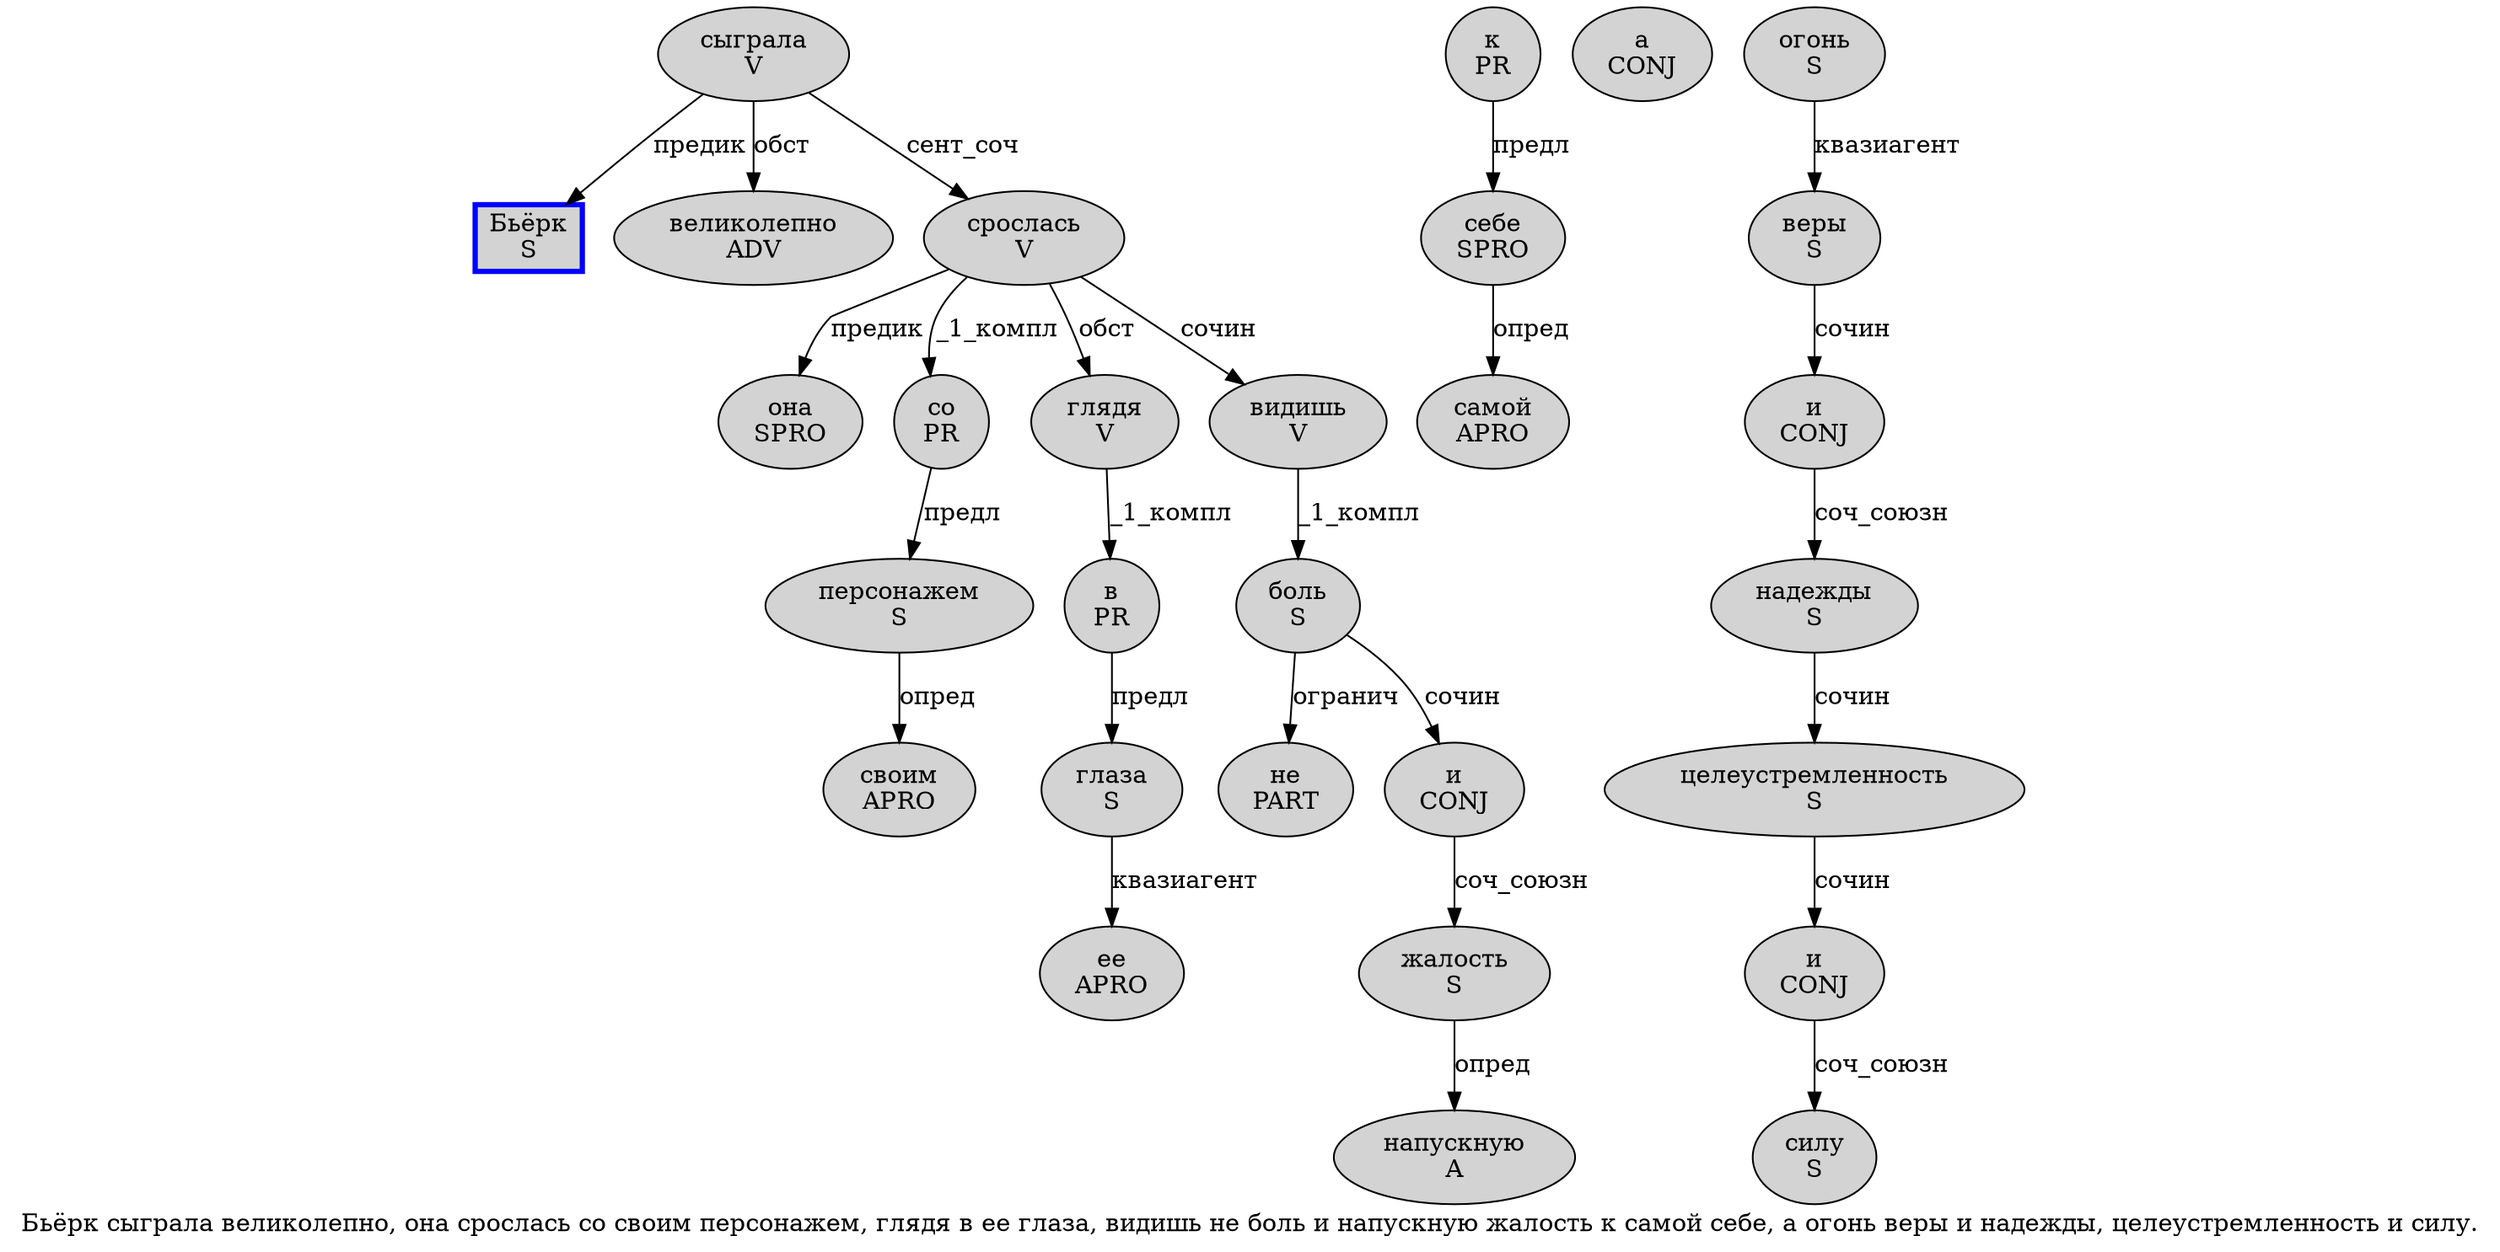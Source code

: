 digraph SENTENCE_428 {
	graph [label="Бьёрк сыграла великолепно, она срослась со своим персонажем, глядя в ее глаза, видишь не боль и напускную жалость к самой себе, а огонь веры и надежды, целеустремленность и силу."]
	node [style=filled]
		0 [label="Бьёрк
S" color=blue fillcolor=lightgray penwidth=3 shape=box]
		1 [label="сыграла
V" color="" fillcolor=lightgray penwidth=1 shape=ellipse]
		2 [label="великолепно
ADV" color="" fillcolor=lightgray penwidth=1 shape=ellipse]
		4 [label="она
SPRO" color="" fillcolor=lightgray penwidth=1 shape=ellipse]
		5 [label="срослась
V" color="" fillcolor=lightgray penwidth=1 shape=ellipse]
		6 [label="со
PR" color="" fillcolor=lightgray penwidth=1 shape=ellipse]
		7 [label="своим
APRO" color="" fillcolor=lightgray penwidth=1 shape=ellipse]
		8 [label="персонажем
S" color="" fillcolor=lightgray penwidth=1 shape=ellipse]
		10 [label="глядя
V" color="" fillcolor=lightgray penwidth=1 shape=ellipse]
		11 [label="в
PR" color="" fillcolor=lightgray penwidth=1 shape=ellipse]
		12 [label="ее
APRO" color="" fillcolor=lightgray penwidth=1 shape=ellipse]
		13 [label="глаза
S" color="" fillcolor=lightgray penwidth=1 shape=ellipse]
		15 [label="видишь
V" color="" fillcolor=lightgray penwidth=1 shape=ellipse]
		16 [label="не
PART" color="" fillcolor=lightgray penwidth=1 shape=ellipse]
		17 [label="боль
S" color="" fillcolor=lightgray penwidth=1 shape=ellipse]
		18 [label="и
CONJ" color="" fillcolor=lightgray penwidth=1 shape=ellipse]
		19 [label="напускную
A" color="" fillcolor=lightgray penwidth=1 shape=ellipse]
		20 [label="жалость
S" color="" fillcolor=lightgray penwidth=1 shape=ellipse]
		21 [label="к
PR" color="" fillcolor=lightgray penwidth=1 shape=ellipse]
		22 [label="самой
APRO" color="" fillcolor=lightgray penwidth=1 shape=ellipse]
		23 [label="себе
SPRO" color="" fillcolor=lightgray penwidth=1 shape=ellipse]
		25 [label="а
CONJ" color="" fillcolor=lightgray penwidth=1 shape=ellipse]
		26 [label="огонь
S" color="" fillcolor=lightgray penwidth=1 shape=ellipse]
		27 [label="веры
S" color="" fillcolor=lightgray penwidth=1 shape=ellipse]
		28 [label="и
CONJ" color="" fillcolor=lightgray penwidth=1 shape=ellipse]
		29 [label="надежды
S" color="" fillcolor=lightgray penwidth=1 shape=ellipse]
		31 [label="целеустремленность
S" color="" fillcolor=lightgray penwidth=1 shape=ellipse]
		32 [label="и
CONJ" color="" fillcolor=lightgray penwidth=1 shape=ellipse]
		33 [label="силу
S" color="" fillcolor=lightgray penwidth=1 shape=ellipse]
			15 -> 17 [label="_1_компл"]
			17 -> 16 [label="огранич"]
			17 -> 18 [label="сочин"]
			23 -> 22 [label="опред"]
			32 -> 33 [label="соч_союзн"]
			20 -> 19 [label="опред"]
			10 -> 11 [label="_1_компл"]
			11 -> 13 [label="предл"]
			8 -> 7 [label="опред"]
			18 -> 20 [label="соч_союзн"]
			29 -> 31 [label="сочин"]
			26 -> 27 [label="квазиагент"]
			5 -> 4 [label="предик"]
			5 -> 6 [label="_1_компл"]
			5 -> 10 [label="обст"]
			5 -> 15 [label="сочин"]
			31 -> 32 [label="сочин"]
			13 -> 12 [label="квазиагент"]
			6 -> 8 [label="предл"]
			1 -> 0 [label="предик"]
			1 -> 2 [label="обст"]
			1 -> 5 [label="сент_соч"]
			28 -> 29 [label="соч_союзн"]
			27 -> 28 [label="сочин"]
			21 -> 23 [label="предл"]
}
